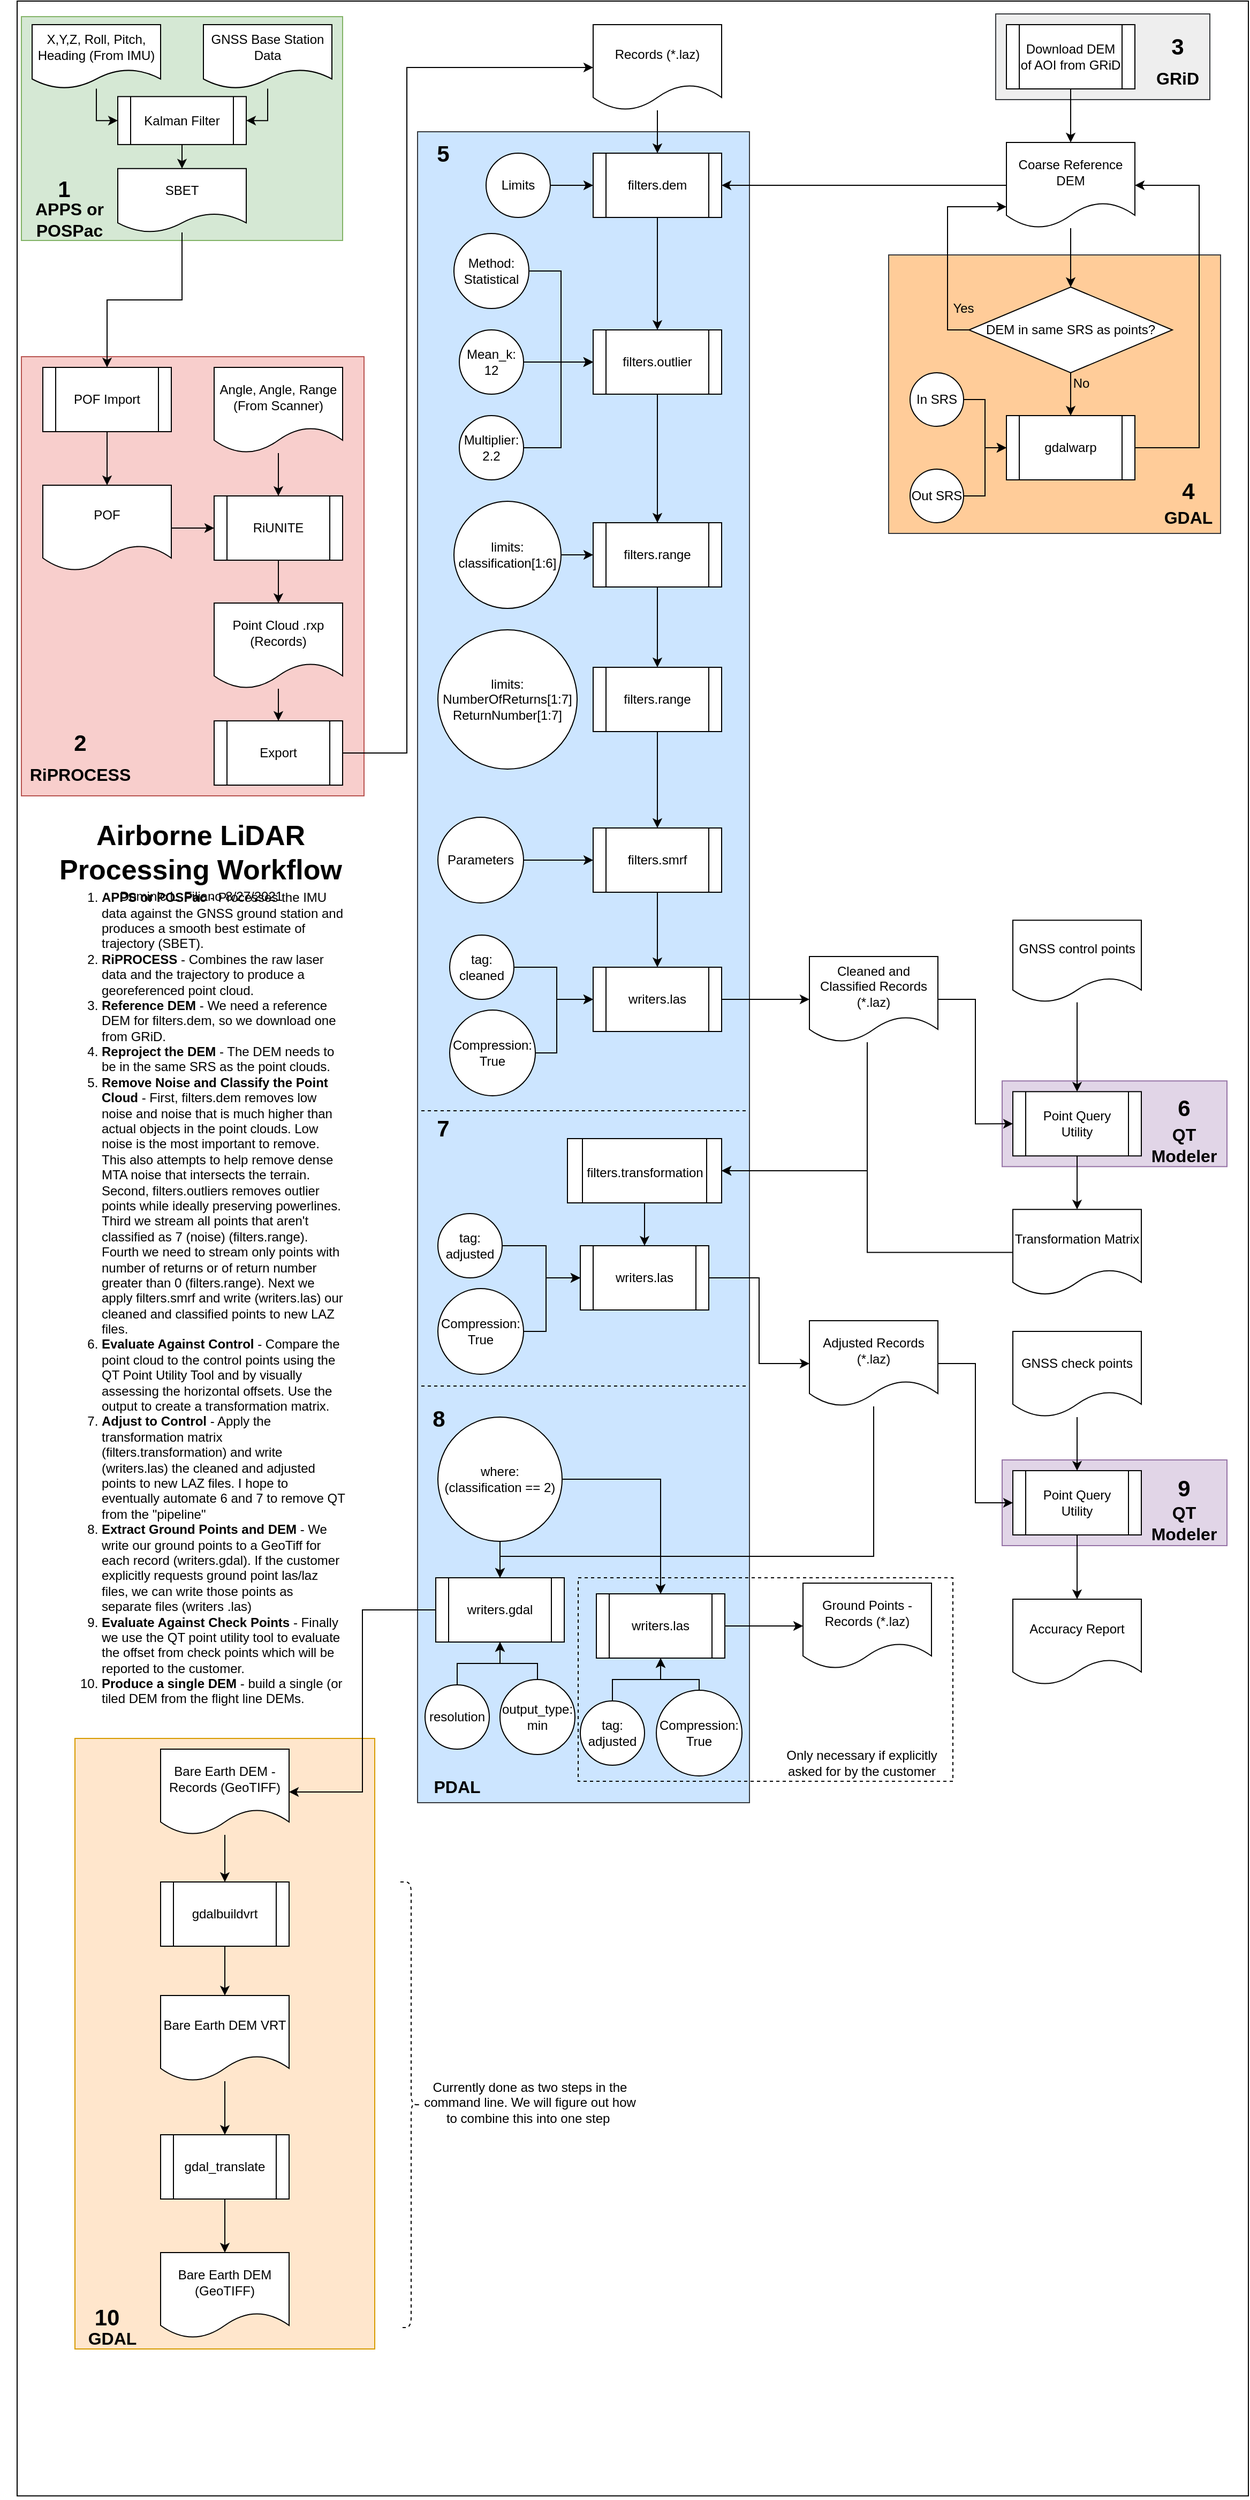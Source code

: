 <mxfile version="15.0.2" type="device"><diagram id="C5RBs43oDa-KdzZeNtuy" name="Page-1"><mxGraphModel dx="3197" dy="2492" grid="1" gridSize="10" guides="1" tooltips="1" connect="1" arrows="1" fold="1" page="1" pageScale="1" pageWidth="827" pageHeight="1169" math="0" shadow="0"><root><mxCell id="WIyWlLk6GJQsqaUBKTNV-0"/><mxCell id="WIyWlLk6GJQsqaUBKTNV-1" parent="WIyWlLk6GJQsqaUBKTNV-0"/><mxCell id="2MFTbq4tg8cyrg0qRATZ-8" value="" style="group;fontStyle=1" parent="WIyWlLk6GJQsqaUBKTNV-1" vertex="1" connectable="0"><mxGeometry x="20" y="20" width="1130" height="2310" as="geometry"/></mxCell><mxCell id="2MFTbq4tg8cyrg0qRATZ-103" value="" style="rounded=0;whiteSpace=wrap;html=1;" parent="2MFTbq4tg8cyrg0qRATZ-8" vertex="1"><mxGeometry x="-14" y="-22" width="1150" height="2329.16" as="geometry"/></mxCell><mxCell id="2MFTbq4tg8cyrg0qRATZ-9" value="" style="rounded=0;whiteSpace=wrap;html=1;fillColor=#d5e8d4;strokeColor=#82b366;" parent="2MFTbq4tg8cyrg0qRATZ-8" vertex="1"><mxGeometry x="-10" y="-7.463" width="300" height="208.97" as="geometry"/></mxCell><mxCell id="2MFTbq4tg8cyrg0qRATZ-1" value="X,Y,Z, Roll, Pitch, Heading (From IMU)" style="shape=document;whiteSpace=wrap;html=1;boundedLbl=1;" parent="2MFTbq4tg8cyrg0qRATZ-8" vertex="1"><mxGeometry width="120" height="59.706" as="geometry"/></mxCell><mxCell id="2MFTbq4tg8cyrg0qRATZ-2" value="GNSS Base Station Data" style="shape=document;whiteSpace=wrap;html=1;boundedLbl=1;" parent="2MFTbq4tg8cyrg0qRATZ-8" vertex="1"><mxGeometry x="160" width="120" height="59.706" as="geometry"/></mxCell><mxCell id="2MFTbq4tg8cyrg0qRATZ-3" value="Kalman Filter" style="shape=process;whiteSpace=wrap;html=1;backgroundOutline=1;" parent="2MFTbq4tg8cyrg0qRATZ-8" vertex="1"><mxGeometry x="80" y="67.169" width="120" height="44.779" as="geometry"/></mxCell><mxCell id="2MFTbq4tg8cyrg0qRATZ-4" style="edgeStyle=orthogonalEdgeStyle;rounded=0;orthogonalLoop=1;jettySize=auto;html=1;entryX=0;entryY=0.5;entryDx=0;entryDy=0;" parent="2MFTbq4tg8cyrg0qRATZ-8" source="2MFTbq4tg8cyrg0qRATZ-1" target="2MFTbq4tg8cyrg0qRATZ-3" edge="1"><mxGeometry relative="1" as="geometry"/></mxCell><mxCell id="2MFTbq4tg8cyrg0qRATZ-5" style="edgeStyle=orthogonalEdgeStyle;rounded=0;orthogonalLoop=1;jettySize=auto;html=1;entryX=1;entryY=0.5;entryDx=0;entryDy=0;" parent="2MFTbq4tg8cyrg0qRATZ-8" source="2MFTbq4tg8cyrg0qRATZ-2" target="2MFTbq4tg8cyrg0qRATZ-3" edge="1"><mxGeometry relative="1" as="geometry"/></mxCell><mxCell id="2MFTbq4tg8cyrg0qRATZ-6" value="SBET" style="shape=document;whiteSpace=wrap;html=1;boundedLbl=1;" parent="2MFTbq4tg8cyrg0qRATZ-8" vertex="1"><mxGeometry x="80" y="134.338" width="120" height="59.706" as="geometry"/></mxCell><mxCell id="2MFTbq4tg8cyrg0qRATZ-7" style="edgeStyle=orthogonalEdgeStyle;rounded=0;orthogonalLoop=1;jettySize=auto;html=1;" parent="2MFTbq4tg8cyrg0qRATZ-8" source="2MFTbq4tg8cyrg0qRATZ-3" target="2MFTbq4tg8cyrg0qRATZ-6" edge="1"><mxGeometry relative="1" as="geometry"/></mxCell><mxCell id="2MFTbq4tg8cyrg0qRATZ-115" value="&lt;b&gt;APPS or POSPac&lt;/b&gt;" style="text;html=1;strokeColor=none;fillColor=none;align=center;verticalAlign=middle;whiteSpace=wrap;rounded=0;fontSize=16;" parent="2MFTbq4tg8cyrg0qRATZ-8" vertex="1"><mxGeometry x="-30" y="172.461" width="130" height="19.162" as="geometry"/></mxCell><mxCell id="2MFTbq4tg8cyrg0qRATZ-178" value="&lt;font style=&quot;font-size: 21px&quot;&gt;&lt;b&gt;1&lt;/b&gt;&lt;/font&gt;" style="text;html=1;strokeColor=none;fillColor=none;align=center;verticalAlign=middle;whiteSpace=wrap;rounded=0;fontSize=12;" parent="2MFTbq4tg8cyrg0qRATZ-8" vertex="1"><mxGeometry x="10" y="143.717" width="40" height="19.162" as="geometry"/></mxCell><mxCell id="2MFTbq4tg8cyrg0qRATZ-208" value="&lt;b&gt;&lt;font style=&quot;font-size: 26px&quot;&gt;Airborne LiDAR Processing Workflow&lt;/font&gt;&lt;/b&gt;" style="text;html=1;strokeColor=none;fillColor=none;align=center;verticalAlign=middle;whiteSpace=wrap;rounded=0;fontSize=12;" parent="2MFTbq4tg8cyrg0qRATZ-8" vertex="1"><mxGeometry y="763" width="315" height="20" as="geometry"/></mxCell><mxCell id="2MFTbq4tg8cyrg0qRATZ-209" value="Dominic L. Filiano 8/27/2021" style="text;html=1;strokeColor=none;fillColor=none;align=center;verticalAlign=middle;whiteSpace=wrap;rounded=0;fontSize=12;" parent="2MFTbq4tg8cyrg0qRATZ-8" vertex="1"><mxGeometry x="27.5" y="804" width="260" height="20" as="geometry"/></mxCell><mxCell id="2MFTbq4tg8cyrg0qRATZ-210" value="&lt;ol&gt;&lt;li&gt;&lt;b&gt;APPS or POSPac &lt;/b&gt;- Processes the IMU data against the GNSS ground station and produces a smooth best estimate of trajectory (SBET).&lt;/li&gt;&lt;li&gt;&lt;b&gt;RiPROCESS&lt;/b&gt;&amp;nbsp;- Combines the raw laser data and the trajectory to produce a georeferenced point cloud.&lt;/li&gt;&lt;li&gt;&lt;b&gt;Reference DEM&lt;/b&gt; - We need a reference DEM for filters.dem, so we download one from GRiD.&lt;/li&gt;&lt;li&gt;&lt;b&gt;Reproject the DEM&lt;/b&gt; - The DEM needs to be in the same SRS as the point clouds.&lt;/li&gt;&lt;li&gt;&lt;b&gt;Remove Noise and Classify the Point Cloud&lt;/b&gt;&amp;nbsp;- First, filters.dem removes low noise and noise that is much higher than actual objects in the point clouds. Low noise is the most important to remove. This also attempts to help remove dense MTA noise that intersects the terrain. Second, filters.outliers removes outlier points while ideally preserving powerlines. Third we stream all points that aren't classified as 7 (noise) (filters.range). Fourth we need to stream only points with number of returns or of return number greater than 0 (filters.range).&amp;nbsp;Next we apply filters.smrf&amp;nbsp;and write (writers.las) our cleaned and classified points to new LAZ files.&lt;/li&gt;&lt;li&gt;&lt;b&gt;Evaluate Against Control&lt;/b&gt; - Compare the point cloud to the control points using the QT Point Utility Tool and by visually assessing the horizontal offsets. Use the output to create a transformation matrix.&lt;/li&gt;&lt;li&gt;&lt;b&gt;Adjust to Control&lt;/b&gt; - Apply the transformation matrix (filters.transformation) and write (writers.las) the cleaned and adjusted points to new LAZ files. I hope to eventually automate 6 and 7 to remove QT from the &quot;pipeline&quot;&lt;/li&gt;&lt;li&gt;&lt;b&gt;Extract Ground Points and DEM&lt;/b&gt; - We write our ground points to a GeoTiff for each record (writers.gdal). If the customer explicitly requests ground point las/laz files, we can write those points as separate files (writers .las)&amp;nbsp;&lt;/li&gt;&lt;li&gt;&lt;b&gt;Evaluate Against Check Points&lt;/b&gt; - Finally we use the QT point utility tool to evaluate the offset from check points which will be reported to the customer.&amp;nbsp;&lt;/li&gt;&lt;li&gt;&lt;b&gt;Produce a single DEM&lt;/b&gt;&amp;nbsp;- build a single (or tiled DEM from the flight line DEMs.&lt;/li&gt;&lt;/ol&gt;" style="text;html=1;strokeColor=none;fillColor=none;align=left;verticalAlign=middle;whiteSpace=wrap;rounded=0;fontSize=12;" parent="2MFTbq4tg8cyrg0qRATZ-8" vertex="1"><mxGeometry x="22.5" y="839" width="270" height="700" as="geometry"/></mxCell><mxCell id="Aq5PAhdil5810t3cLHgO-0" value="" style="rounded=0;whiteSpace=wrap;html=1;fillColor=#ffe6cc;strokeColor=#d79b00;" vertex="1" parent="2MFTbq4tg8cyrg0qRATZ-8"><mxGeometry x="40" y="1600" width="280" height="570" as="geometry"/></mxCell><mxCell id="Aq5PAhdil5810t3cLHgO-2" style="edgeStyle=orthogonalEdgeStyle;rounded=0;orthogonalLoop=1;jettySize=auto;html=1;" edge="1" parent="2MFTbq4tg8cyrg0qRATZ-8" source="2MFTbq4tg8cyrg0qRATZ-176" target="Aq5PAhdil5810t3cLHgO-1"><mxGeometry relative="1" as="geometry"/></mxCell><mxCell id="2MFTbq4tg8cyrg0qRATZ-176" value="Bare Earth DEM - Records (GeoTIFF)" style="shape=document;whiteSpace=wrap;html=1;boundedLbl=1;fontSize=12;" parent="2MFTbq4tg8cyrg0qRATZ-8" vertex="1"><mxGeometry x="120" y="1610" width="120" height="80" as="geometry"/></mxCell><mxCell id="Aq5PAhdil5810t3cLHgO-4" style="edgeStyle=orthogonalEdgeStyle;rounded=0;orthogonalLoop=1;jettySize=auto;html=1;" edge="1" parent="2MFTbq4tg8cyrg0qRATZ-8" source="Aq5PAhdil5810t3cLHgO-1" target="Aq5PAhdil5810t3cLHgO-3"><mxGeometry relative="1" as="geometry"/></mxCell><mxCell id="Aq5PAhdil5810t3cLHgO-1" value="gdalbuildvrt" style="shape=process;whiteSpace=wrap;html=1;backgroundOutline=1;" vertex="1" parent="2MFTbq4tg8cyrg0qRATZ-8"><mxGeometry x="120" y="1734" width="120" height="60" as="geometry"/></mxCell><mxCell id="Aq5PAhdil5810t3cLHgO-6" style="edgeStyle=orthogonalEdgeStyle;rounded=0;orthogonalLoop=1;jettySize=auto;html=1;entryX=0.5;entryY=0;entryDx=0;entryDy=0;" edge="1" parent="2MFTbq4tg8cyrg0qRATZ-8" source="Aq5PAhdil5810t3cLHgO-3" target="Aq5PAhdil5810t3cLHgO-5"><mxGeometry relative="1" as="geometry"/></mxCell><mxCell id="Aq5PAhdil5810t3cLHgO-3" value="Bare Earth DEM VRT" style="shape=document;whiteSpace=wrap;html=1;boundedLbl=1;" vertex="1" parent="2MFTbq4tg8cyrg0qRATZ-8"><mxGeometry x="120" y="1840" width="120" height="80" as="geometry"/></mxCell><mxCell id="Aq5PAhdil5810t3cLHgO-8" style="edgeStyle=orthogonalEdgeStyle;rounded=0;orthogonalLoop=1;jettySize=auto;html=1;" edge="1" parent="2MFTbq4tg8cyrg0qRATZ-8" source="Aq5PAhdil5810t3cLHgO-5" target="Aq5PAhdil5810t3cLHgO-7"><mxGeometry relative="1" as="geometry"/></mxCell><mxCell id="Aq5PAhdil5810t3cLHgO-5" value="gdal_translate" style="shape=process;whiteSpace=wrap;html=1;backgroundOutline=1;" vertex="1" parent="2MFTbq4tg8cyrg0qRATZ-8"><mxGeometry x="120" y="1970" width="120" height="60" as="geometry"/></mxCell><mxCell id="Aq5PAhdil5810t3cLHgO-7" value="Bare Earth DEM (GeoTIFF)" style="shape=document;whiteSpace=wrap;html=1;boundedLbl=1;" vertex="1" parent="2MFTbq4tg8cyrg0qRATZ-8"><mxGeometry x="120" y="2080" width="120" height="80" as="geometry"/></mxCell><mxCell id="Aq5PAhdil5810t3cLHgO-9" value="GDAL" style="text;html=1;strokeColor=none;fillColor=none;align=center;verticalAlign=middle;whiteSpace=wrap;rounded=0;fontStyle=1;fontSize=16;" vertex="1" parent="2MFTbq4tg8cyrg0qRATZ-8"><mxGeometry x="30" y="2150" width="90" height="20" as="geometry"/></mxCell><mxCell id="Aq5PAhdil5810t3cLHgO-10" value="&lt;font style=&quot;font-size: 21px&quot;&gt;&lt;b&gt;10&lt;/b&gt;&lt;/font&gt;" style="text;html=1;strokeColor=none;fillColor=none;align=center;verticalAlign=middle;whiteSpace=wrap;rounded=0;fontSize=12;" vertex="1" parent="2MFTbq4tg8cyrg0qRATZ-8"><mxGeometry x="50" y="2130" width="40" height="20" as="geometry"/></mxCell><mxCell id="2MFTbq4tg8cyrg0qRATZ-102" value="GNSS control points" style="shape=document;whiteSpace=wrap;html=1;boundedLbl=1;" parent="2MFTbq4tg8cyrg0qRATZ-8" vertex="1"><mxGeometry x="916" y="836.157" width="120" height="76.649" as="geometry"/></mxCell><mxCell id="2MFTbq4tg8cyrg0qRATZ-112" value="" style="rounded=0;whiteSpace=wrap;html=1;fillColor=#e1d5e7;strokeColor=#9673a6;" parent="2MFTbq4tg8cyrg0qRATZ-8" vertex="1"><mxGeometry x="906" y="986.16" width="210" height="80" as="geometry"/></mxCell><mxCell id="2MFTbq4tg8cyrg0qRATZ-100" value="Cleaned and Classified Records (*.laz)" style="shape=document;whiteSpace=wrap;html=1;boundedLbl=1;" parent="2MFTbq4tg8cyrg0qRATZ-8" vertex="1"><mxGeometry x="726" y="870" width="120" height="80" as="geometry"/></mxCell><mxCell id="2MFTbq4tg8cyrg0qRATZ-106" value="Point Query Utility" style="shape=process;whiteSpace=wrap;html=1;backgroundOutline=1;" parent="2MFTbq4tg8cyrg0qRATZ-8" vertex="1"><mxGeometry x="916" y="996.16" width="120" height="60" as="geometry"/></mxCell><mxCell id="2MFTbq4tg8cyrg0qRATZ-120" style="edgeStyle=orthogonalEdgeStyle;rounded=0;orthogonalLoop=1;jettySize=auto;html=1;entryX=0;entryY=0.5;entryDx=0;entryDy=0;fontSize=16;" parent="2MFTbq4tg8cyrg0qRATZ-8" source="2MFTbq4tg8cyrg0qRATZ-100" target="2MFTbq4tg8cyrg0qRATZ-106" edge="1"><mxGeometry relative="1" as="geometry"/></mxCell><mxCell id="2MFTbq4tg8cyrg0qRATZ-108" style="edgeStyle=orthogonalEdgeStyle;rounded=0;orthogonalLoop=1;jettySize=auto;html=1;entryX=0.5;entryY=0;entryDx=0;entryDy=0;" parent="2MFTbq4tg8cyrg0qRATZ-8" source="2MFTbq4tg8cyrg0qRATZ-102" target="2MFTbq4tg8cyrg0qRATZ-106" edge="1"><mxGeometry relative="1" as="geometry"/></mxCell><mxCell id="2MFTbq4tg8cyrg0qRATZ-110" value="Transformation Matrix" style="shape=document;whiteSpace=wrap;html=1;boundedLbl=1;" parent="2MFTbq4tg8cyrg0qRATZ-8" vertex="1"><mxGeometry x="916" y="1106.16" width="120" height="80" as="geometry"/></mxCell><mxCell id="2MFTbq4tg8cyrg0qRATZ-111" style="edgeStyle=orthogonalEdgeStyle;rounded=0;orthogonalLoop=1;jettySize=auto;html=1;" parent="2MFTbq4tg8cyrg0qRATZ-8" source="2MFTbq4tg8cyrg0qRATZ-106" target="2MFTbq4tg8cyrg0qRATZ-110" edge="1"><mxGeometry relative="1" as="geometry"/></mxCell><mxCell id="2MFTbq4tg8cyrg0qRATZ-117" value="&lt;b&gt;QT Modeler&lt;/b&gt;" style="text;html=1;strokeColor=none;fillColor=none;align=center;verticalAlign=middle;whiteSpace=wrap;rounded=0;fontSize=16;" parent="2MFTbq4tg8cyrg0qRATZ-8" vertex="1"><mxGeometry x="1056" y="1036.16" width="40" height="20" as="geometry"/></mxCell><mxCell id="2MFTbq4tg8cyrg0qRATZ-196" value="&lt;font style=&quot;font-size: 21px&quot;&gt;&lt;b&gt;6&lt;/b&gt;&lt;/font&gt;" style="text;html=1;strokeColor=none;fillColor=none;align=center;verticalAlign=middle;whiteSpace=wrap;rounded=0;fontSize=12;" parent="2MFTbq4tg8cyrg0qRATZ-8" vertex="1"><mxGeometry x="1056" y="1001.16" width="40" height="20" as="geometry"/></mxCell><mxCell id="2MFTbq4tg8cyrg0qRATZ-132" value="Adjusted Records (*.laz)" style="shape=document;whiteSpace=wrap;html=1;boundedLbl=1;" parent="2MFTbq4tg8cyrg0qRATZ-8" vertex="1"><mxGeometry x="726" y="1210" width="120" height="80" as="geometry"/></mxCell><mxCell id="2MFTbq4tg8cyrg0qRATZ-135" value="" style="rounded=0;whiteSpace=wrap;html=1;fillColor=#e1d5e7;strokeColor=#9673a6;" parent="2MFTbq4tg8cyrg0qRATZ-8" vertex="1"><mxGeometry x="906" y="1340" width="210" height="80" as="geometry"/></mxCell><mxCell id="2MFTbq4tg8cyrg0qRATZ-134" value="&lt;font style=&quot;font-size: 12px&quot;&gt;GNSS check points&lt;/font&gt;" style="shape=document;whiteSpace=wrap;html=1;boundedLbl=1;fontSize=16;" parent="2MFTbq4tg8cyrg0qRATZ-8" vertex="1"><mxGeometry x="916" y="1220" width="120" height="80" as="geometry"/></mxCell><mxCell id="2MFTbq4tg8cyrg0qRATZ-136" value="Point Query Utility" style="shape=process;whiteSpace=wrap;html=1;backgroundOutline=1;" parent="2MFTbq4tg8cyrg0qRATZ-8" vertex="1"><mxGeometry x="916" y="1350" width="120" height="60" as="geometry"/></mxCell><mxCell id="2MFTbq4tg8cyrg0qRATZ-169" style="edgeStyle=orthogonalEdgeStyle;rounded=0;orthogonalLoop=1;jettySize=auto;html=1;entryX=0.5;entryY=0;entryDx=0;entryDy=0;fontSize=12;" parent="2MFTbq4tg8cyrg0qRATZ-8" source="2MFTbq4tg8cyrg0qRATZ-134" target="2MFTbq4tg8cyrg0qRATZ-136" edge="1"><mxGeometry relative="1" as="geometry"/></mxCell><mxCell id="2MFTbq4tg8cyrg0qRATZ-139" style="edgeStyle=orthogonalEdgeStyle;rounded=0;orthogonalLoop=1;jettySize=auto;html=1;entryX=0;entryY=0.5;entryDx=0;entryDy=0;fontSize=16;" parent="2MFTbq4tg8cyrg0qRATZ-8" source="2MFTbq4tg8cyrg0qRATZ-132" target="2MFTbq4tg8cyrg0qRATZ-136" edge="1"><mxGeometry relative="1" as="geometry"/></mxCell><mxCell id="2MFTbq4tg8cyrg0qRATZ-137" value="&lt;b&gt;QT Modeler&lt;/b&gt;" style="text;html=1;strokeColor=none;fillColor=none;align=center;verticalAlign=middle;whiteSpace=wrap;rounded=0;fontSize=16;" parent="2MFTbq4tg8cyrg0qRATZ-8" vertex="1"><mxGeometry x="1056" y="1389" width="40" height="20" as="geometry"/></mxCell><mxCell id="2MFTbq4tg8cyrg0qRATZ-140" value="Accuracy Report" style="shape=document;whiteSpace=wrap;html=1;boundedLbl=1;fontSize=12;" parent="2MFTbq4tg8cyrg0qRATZ-8" vertex="1"><mxGeometry x="916" y="1470" width="120" height="80" as="geometry"/></mxCell><mxCell id="2MFTbq4tg8cyrg0qRATZ-142" style="edgeStyle=orthogonalEdgeStyle;rounded=0;orthogonalLoop=1;jettySize=auto;html=1;fontSize=12;" parent="2MFTbq4tg8cyrg0qRATZ-8" source="2MFTbq4tg8cyrg0qRATZ-136" target="2MFTbq4tg8cyrg0qRATZ-140" edge="1"><mxGeometry relative="1" as="geometry"/></mxCell><mxCell id="2MFTbq4tg8cyrg0qRATZ-200" value="&lt;font style=&quot;font-size: 21px&quot;&gt;&lt;b&gt;9&lt;/b&gt;&lt;/font&gt;" style="text;html=1;strokeColor=none;fillColor=none;align=center;verticalAlign=middle;whiteSpace=wrap;rounded=0;fontSize=12;" parent="2MFTbq4tg8cyrg0qRATZ-8" vertex="1"><mxGeometry x="1056" y="1356" width="40" height="20" as="geometry"/></mxCell><mxCell id="Aq5PAhdil5810t3cLHgO-36" value="Currently done as two steps in the command line. We will figure out how to combine this into one step&amp;nbsp;" style="text;html=1;strokeColor=none;fillColor=none;align=center;verticalAlign=middle;whiteSpace=wrap;rounded=0;dashed=1;" vertex="1" parent="2MFTbq4tg8cyrg0qRATZ-8"><mxGeometry x="360" y="1930" width="210" height="20" as="geometry"/></mxCell><mxCell id="2MFTbq4tg8cyrg0qRATZ-25" value="Records (*.laz)" style="shape=document;whiteSpace=wrap;html=1;boundedLbl=1;" parent="WIyWlLk6GJQsqaUBKTNV-1" vertex="1"><mxGeometry x="544" y="20" width="120" height="80" as="geometry"/></mxCell><mxCell id="2MFTbq4tg8cyrg0qRATZ-99" value="" style="rounded=0;whiteSpace=wrap;html=1;fillColor=#cce5ff;strokeColor=#36393d;" parent="WIyWlLk6GJQsqaUBKTNV-1" vertex="1"><mxGeometry x="380" y="120" width="310" height="1560" as="geometry"/></mxCell><mxCell id="2MFTbq4tg8cyrg0qRATZ-44" value="" style="group" parent="WIyWlLk6GJQsqaUBKTNV-1" vertex="1" connectable="0"><mxGeometry x="10" y="330" width="320" height="410" as="geometry"/></mxCell><mxCell id="2MFTbq4tg8cyrg0qRATZ-27" value="" style="rounded=0;whiteSpace=wrap;html=1;fillColor=#f8cecc;strokeColor=#b85450;" parent="2MFTbq4tg8cyrg0qRATZ-44" vertex="1"><mxGeometry width="320" height="410" as="geometry"/></mxCell><mxCell id="2MFTbq4tg8cyrg0qRATZ-0" value="Angle, Angle, Range (From Scanner)" style="shape=document;whiteSpace=wrap;html=1;boundedLbl=1;" parent="2MFTbq4tg8cyrg0qRATZ-44" vertex="1"><mxGeometry x="180" y="10" width="120" height="80" as="geometry"/></mxCell><mxCell id="2MFTbq4tg8cyrg0qRATZ-10" value="POF Import" style="shape=process;whiteSpace=wrap;html=1;backgroundOutline=1;" parent="2MFTbq4tg8cyrg0qRATZ-44" vertex="1"><mxGeometry x="20" y="10" width="120" height="60" as="geometry"/></mxCell><mxCell id="2MFTbq4tg8cyrg0qRATZ-12" value="POF" style="shape=document;whiteSpace=wrap;html=1;boundedLbl=1;" parent="2MFTbq4tg8cyrg0qRATZ-44" vertex="1"><mxGeometry x="20" y="120" width="120" height="80" as="geometry"/></mxCell><mxCell id="2MFTbq4tg8cyrg0qRATZ-13" style="edgeStyle=orthogonalEdgeStyle;rounded=0;orthogonalLoop=1;jettySize=auto;html=1;entryX=0.5;entryY=0;entryDx=0;entryDy=0;" parent="2MFTbq4tg8cyrg0qRATZ-44" source="2MFTbq4tg8cyrg0qRATZ-10" target="2MFTbq4tg8cyrg0qRATZ-12" edge="1"><mxGeometry as="geometry"/></mxCell><mxCell id="2MFTbq4tg8cyrg0qRATZ-14" value="RiUNITE" style="shape=process;whiteSpace=wrap;html=1;backgroundOutline=1;" parent="2MFTbq4tg8cyrg0qRATZ-44" vertex="1"><mxGeometry x="180" y="130" width="120" height="60" as="geometry"/></mxCell><mxCell id="2MFTbq4tg8cyrg0qRATZ-21" style="edgeStyle=orthogonalEdgeStyle;rounded=0;orthogonalLoop=1;jettySize=auto;html=1;entryX=0.5;entryY=0;entryDx=0;entryDy=0;" parent="2MFTbq4tg8cyrg0qRATZ-44" source="2MFTbq4tg8cyrg0qRATZ-0" target="2MFTbq4tg8cyrg0qRATZ-14" edge="1"><mxGeometry as="geometry"/></mxCell><mxCell id="2MFTbq4tg8cyrg0qRATZ-20" style="edgeStyle=orthogonalEdgeStyle;rounded=0;orthogonalLoop=1;jettySize=auto;html=1;entryX=0;entryY=0.5;entryDx=0;entryDy=0;" parent="2MFTbq4tg8cyrg0qRATZ-44" source="2MFTbq4tg8cyrg0qRATZ-12" target="2MFTbq4tg8cyrg0qRATZ-14" edge="1"><mxGeometry as="geometry"/></mxCell><mxCell id="2MFTbq4tg8cyrg0qRATZ-17" value="Point Cloud .rxp (Records)" style="shape=document;whiteSpace=wrap;html=1;boundedLbl=1;" parent="2MFTbq4tg8cyrg0qRATZ-44" vertex="1"><mxGeometry x="180" y="230" width="120" height="80" as="geometry"/></mxCell><mxCell id="2MFTbq4tg8cyrg0qRATZ-22" style="edgeStyle=orthogonalEdgeStyle;rounded=0;orthogonalLoop=1;jettySize=auto;html=1;entryX=0.5;entryY=0;entryDx=0;entryDy=0;" parent="2MFTbq4tg8cyrg0qRATZ-44" source="2MFTbq4tg8cyrg0qRATZ-14" target="2MFTbq4tg8cyrg0qRATZ-17" edge="1"><mxGeometry as="geometry"/></mxCell><mxCell id="2MFTbq4tg8cyrg0qRATZ-23" value="Export" style="shape=process;whiteSpace=wrap;html=1;backgroundOutline=1;" parent="2MFTbq4tg8cyrg0qRATZ-44" vertex="1"><mxGeometry x="180" y="340" width="120" height="60" as="geometry"/></mxCell><mxCell id="2MFTbq4tg8cyrg0qRATZ-24" style="edgeStyle=orthogonalEdgeStyle;rounded=0;orthogonalLoop=1;jettySize=auto;html=1;" parent="2MFTbq4tg8cyrg0qRATZ-44" source="2MFTbq4tg8cyrg0qRATZ-17" target="2MFTbq4tg8cyrg0qRATZ-23" edge="1"><mxGeometry as="geometry"/></mxCell><mxCell id="2MFTbq4tg8cyrg0qRATZ-113" value="RiPROCESS" style="text;html=1;strokeColor=none;fillColor=none;align=center;verticalAlign=middle;whiteSpace=wrap;rounded=0;fontStyle=1;fontSize=16;" parent="2MFTbq4tg8cyrg0qRATZ-44" vertex="1"><mxGeometry x="10" y="380" width="90" height="20" as="geometry"/></mxCell><mxCell id="2MFTbq4tg8cyrg0qRATZ-192" value="&lt;font style=&quot;font-size: 21px&quot;&gt;&lt;b&gt;2&lt;/b&gt;&lt;/font&gt;" style="text;html=1;strokeColor=none;fillColor=none;align=center;verticalAlign=middle;whiteSpace=wrap;rounded=0;fontSize=12;" parent="2MFTbq4tg8cyrg0qRATZ-44" vertex="1"><mxGeometry x="35" y="350" width="40" height="20" as="geometry"/></mxCell><mxCell id="2MFTbq4tg8cyrg0qRATZ-45" style="edgeStyle=orthogonalEdgeStyle;rounded=0;orthogonalLoop=1;jettySize=auto;html=1;" parent="WIyWlLk6GJQsqaUBKTNV-1" source="2MFTbq4tg8cyrg0qRATZ-6" target="2MFTbq4tg8cyrg0qRATZ-10" edge="1"><mxGeometry relative="1" as="geometry"/></mxCell><mxCell id="2MFTbq4tg8cyrg0qRATZ-47" style="edgeStyle=orthogonalEdgeStyle;rounded=0;orthogonalLoop=1;jettySize=auto;html=1;exitX=1;exitY=0.5;exitDx=0;exitDy=0;entryX=0;entryY=0.5;entryDx=0;entryDy=0;" parent="WIyWlLk6GJQsqaUBKTNV-1" source="2MFTbq4tg8cyrg0qRATZ-23" target="2MFTbq4tg8cyrg0qRATZ-25" edge="1"><mxGeometry relative="1" as="geometry"><Array as="points"><mxPoint x="370" y="700"/><mxPoint x="370" y="60"/></Array></mxGeometry></mxCell><mxCell id="2MFTbq4tg8cyrg0qRATZ-51" value="" style="group" parent="WIyWlLk6GJQsqaUBKTNV-1" vertex="1" connectable="0"><mxGeometry x="920" y="10" width="210" height="80" as="geometry"/></mxCell><mxCell id="2MFTbq4tg8cyrg0qRATZ-50" value="" style="rounded=0;whiteSpace=wrap;html=1;fillColor=#eeeeee;strokeColor=#36393d;" parent="2MFTbq4tg8cyrg0qRATZ-51" vertex="1"><mxGeometry width="200" height="80" as="geometry"/></mxCell><mxCell id="2MFTbq4tg8cyrg0qRATZ-48" value="Download DEM of AOI from GRiD" style="shape=process;whiteSpace=wrap;html=1;backgroundOutline=1;" parent="2MFTbq4tg8cyrg0qRATZ-51" vertex="1"><mxGeometry x="10" y="10" width="120" height="60" as="geometry"/></mxCell><mxCell id="2MFTbq4tg8cyrg0qRATZ-118" value="GRiD" style="text;html=1;strokeColor=none;fillColor=none;align=center;verticalAlign=middle;whiteSpace=wrap;rounded=0;fontSize=16;fontStyle=1" parent="2MFTbq4tg8cyrg0qRATZ-51" vertex="1"><mxGeometry x="150" y="50" width="40" height="20" as="geometry"/></mxCell><mxCell id="2MFTbq4tg8cyrg0qRATZ-193" value="&lt;font style=&quot;font-size: 21px&quot;&gt;&lt;b&gt;3&lt;/b&gt;&lt;/font&gt;" style="text;html=1;strokeColor=none;fillColor=none;align=center;verticalAlign=middle;whiteSpace=wrap;rounded=0;fontSize=12;" parent="2MFTbq4tg8cyrg0qRATZ-51" vertex="1"><mxGeometry x="150" y="20" width="40" height="20" as="geometry"/></mxCell><mxCell id="2MFTbq4tg8cyrg0qRATZ-52" style="edgeStyle=orthogonalEdgeStyle;rounded=0;orthogonalLoop=1;jettySize=auto;html=1;exitX=0.5;exitY=1;exitDx=0;exitDy=0;" parent="WIyWlLk6GJQsqaUBKTNV-1" source="2MFTbq4tg8cyrg0qRATZ-48" target="2MFTbq4tg8cyrg0qRATZ-49" edge="1"><mxGeometry relative="1" as="geometry"/></mxCell><mxCell id="2MFTbq4tg8cyrg0qRATZ-67" value="" style="group" parent="WIyWlLk6GJQsqaUBKTNV-1" vertex="1" connectable="0"><mxGeometry x="820" y="170" width="310" height="325" as="geometry"/></mxCell><mxCell id="2MFTbq4tg8cyrg0qRATZ-66" value="" style="rounded=0;whiteSpace=wrap;html=1;fillColor=#ffcc99;strokeColor=#36393d;" parent="2MFTbq4tg8cyrg0qRATZ-67" vertex="1"><mxGeometry y="65" width="310" height="260" as="geometry"/></mxCell><mxCell id="2MFTbq4tg8cyrg0qRATZ-53" value="DEM in same SRS as points?" style="rhombus;whiteSpace=wrap;html=1;" parent="2MFTbq4tg8cyrg0qRATZ-67" vertex="1"><mxGeometry x="75" y="95" width="190" height="80" as="geometry"/></mxCell><mxCell id="2MFTbq4tg8cyrg0qRATZ-56" value="Yes" style="text;html=1;strokeColor=none;fillColor=none;align=center;verticalAlign=middle;whiteSpace=wrap;rounded=0;" parent="2MFTbq4tg8cyrg0qRATZ-67" vertex="1"><mxGeometry x="50" y="105" width="40" height="20" as="geometry"/></mxCell><mxCell id="2MFTbq4tg8cyrg0qRATZ-57" value="gdalwarp" style="shape=process;whiteSpace=wrap;html=1;backgroundOutline=1;" parent="2MFTbq4tg8cyrg0qRATZ-67" vertex="1"><mxGeometry x="110" y="215" width="120" height="60" as="geometry"/></mxCell><mxCell id="2MFTbq4tg8cyrg0qRATZ-58" style="edgeStyle=orthogonalEdgeStyle;rounded=0;orthogonalLoop=1;jettySize=auto;html=1;exitX=0.5;exitY=1;exitDx=0;exitDy=0;entryX=0.5;entryY=0;entryDx=0;entryDy=0;" parent="2MFTbq4tg8cyrg0qRATZ-67" source="2MFTbq4tg8cyrg0qRATZ-53" target="2MFTbq4tg8cyrg0qRATZ-57" edge="1"><mxGeometry relative="1" as="geometry"/></mxCell><mxCell id="2MFTbq4tg8cyrg0qRATZ-59" value="No" style="text;html=1;strokeColor=none;fillColor=none;align=center;verticalAlign=middle;whiteSpace=wrap;rounded=0;" parent="2MFTbq4tg8cyrg0qRATZ-67" vertex="1"><mxGeometry x="160" y="175" width="40" height="20" as="geometry"/></mxCell><mxCell id="2MFTbq4tg8cyrg0qRATZ-62" style="edgeStyle=orthogonalEdgeStyle;rounded=0;orthogonalLoop=1;jettySize=auto;html=1;exitX=1;exitY=0.5;exitDx=0;exitDy=0;" parent="2MFTbq4tg8cyrg0qRATZ-67" source="2MFTbq4tg8cyrg0qRATZ-60" target="2MFTbq4tg8cyrg0qRATZ-57" edge="1"><mxGeometry relative="1" as="geometry"/></mxCell><mxCell id="2MFTbq4tg8cyrg0qRATZ-60" value="In SRS" style="ellipse;whiteSpace=wrap;html=1;aspect=fixed;" parent="2MFTbq4tg8cyrg0qRATZ-67" vertex="1"><mxGeometry x="20" y="175" width="50" height="50" as="geometry"/></mxCell><mxCell id="2MFTbq4tg8cyrg0qRATZ-64" style="edgeStyle=orthogonalEdgeStyle;rounded=0;orthogonalLoop=1;jettySize=auto;html=1;entryX=0;entryY=0.5;entryDx=0;entryDy=0;" parent="2MFTbq4tg8cyrg0qRATZ-67" source="2MFTbq4tg8cyrg0qRATZ-61" target="2MFTbq4tg8cyrg0qRATZ-57" edge="1"><mxGeometry relative="1" as="geometry"/></mxCell><mxCell id="2MFTbq4tg8cyrg0qRATZ-61" value="Out SRS" style="ellipse;whiteSpace=wrap;html=1;aspect=fixed;" parent="2MFTbq4tg8cyrg0qRATZ-67" vertex="1"><mxGeometry x="20" y="265" width="50" height="50" as="geometry"/></mxCell><mxCell id="2MFTbq4tg8cyrg0qRATZ-49" value="Coarse Reference DEM" style="shape=document;whiteSpace=wrap;html=1;boundedLbl=1;" parent="2MFTbq4tg8cyrg0qRATZ-67" vertex="1"><mxGeometry x="110" y="-40" width="120" height="80" as="geometry"/></mxCell><mxCell id="2MFTbq4tg8cyrg0qRATZ-54" style="edgeStyle=orthogonalEdgeStyle;rounded=0;orthogonalLoop=1;jettySize=auto;html=1;entryX=0.5;entryY=0;entryDx=0;entryDy=0;" parent="2MFTbq4tg8cyrg0qRATZ-67" source="2MFTbq4tg8cyrg0qRATZ-49" target="2MFTbq4tg8cyrg0qRATZ-53" edge="1"><mxGeometry relative="1" as="geometry"/></mxCell><mxCell id="2MFTbq4tg8cyrg0qRATZ-65" style="edgeStyle=orthogonalEdgeStyle;rounded=0;orthogonalLoop=1;jettySize=auto;html=1;exitX=1;exitY=0.5;exitDx=0;exitDy=0;entryX=1;entryY=0.5;entryDx=0;entryDy=0;" parent="2MFTbq4tg8cyrg0qRATZ-67" source="2MFTbq4tg8cyrg0qRATZ-57" target="2MFTbq4tg8cyrg0qRATZ-49" edge="1"><mxGeometry relative="1" as="geometry"><Array as="points"><mxPoint x="290" y="245"/><mxPoint x="290"/></Array></mxGeometry></mxCell><mxCell id="2MFTbq4tg8cyrg0qRATZ-68" style="edgeStyle=orthogonalEdgeStyle;rounded=0;orthogonalLoop=1;jettySize=auto;html=1;exitX=0;exitY=0.5;exitDx=0;exitDy=0;entryX=0;entryY=0.75;entryDx=0;entryDy=0;" parent="2MFTbq4tg8cyrg0qRATZ-67" source="2MFTbq4tg8cyrg0qRATZ-53" target="2MFTbq4tg8cyrg0qRATZ-49" edge="1"><mxGeometry relative="1" as="geometry"/></mxCell><mxCell id="2MFTbq4tg8cyrg0qRATZ-116" value="GDAL" style="text;html=1;strokeColor=none;fillColor=none;align=center;verticalAlign=middle;whiteSpace=wrap;rounded=0;fontSize=16;fontStyle=1" parent="2MFTbq4tg8cyrg0qRATZ-67" vertex="1"><mxGeometry x="260" y="300" width="40" height="20" as="geometry"/></mxCell><mxCell id="2MFTbq4tg8cyrg0qRATZ-194" value="&lt;font style=&quot;font-size: 21px&quot;&gt;&lt;b&gt;4&lt;/b&gt;&lt;/font&gt;" style="text;html=1;strokeColor=none;fillColor=none;align=center;verticalAlign=middle;whiteSpace=wrap;rounded=0;fontSize=12;" parent="2MFTbq4tg8cyrg0qRATZ-67" vertex="1"><mxGeometry x="260" y="275" width="40" height="20" as="geometry"/></mxCell><mxCell id="2MFTbq4tg8cyrg0qRATZ-80" style="edgeStyle=orthogonalEdgeStyle;rounded=0;orthogonalLoop=1;jettySize=auto;html=1;entryX=0.5;entryY=0;entryDx=0;entryDy=0;" parent="WIyWlLk6GJQsqaUBKTNV-1" source="2MFTbq4tg8cyrg0qRATZ-69" target="2MFTbq4tg8cyrg0qRATZ-79" edge="1"><mxGeometry relative="1" as="geometry"/></mxCell><mxCell id="2MFTbq4tg8cyrg0qRATZ-69" value="filters.dem" style="shape=process;whiteSpace=wrap;html=1;backgroundOutline=1;" parent="WIyWlLk6GJQsqaUBKTNV-1" vertex="1"><mxGeometry x="544" y="140" width="120" height="60" as="geometry"/></mxCell><mxCell id="2MFTbq4tg8cyrg0qRATZ-76" style="edgeStyle=orthogonalEdgeStyle;rounded=0;orthogonalLoop=1;jettySize=auto;html=1;entryX=0;entryY=0.5;entryDx=0;entryDy=0;" parent="WIyWlLk6GJQsqaUBKTNV-1" source="2MFTbq4tg8cyrg0qRATZ-70" target="2MFTbq4tg8cyrg0qRATZ-69" edge="1"><mxGeometry relative="1" as="geometry"/></mxCell><mxCell id="2MFTbq4tg8cyrg0qRATZ-70" value="Limits" style="ellipse;whiteSpace=wrap;html=1;aspect=fixed;" parent="WIyWlLk6GJQsqaUBKTNV-1" vertex="1"><mxGeometry x="444" y="140" width="60" height="60" as="geometry"/></mxCell><mxCell id="2MFTbq4tg8cyrg0qRATZ-75" style="edgeStyle=orthogonalEdgeStyle;rounded=0;orthogonalLoop=1;jettySize=auto;html=1;entryX=1;entryY=0.5;entryDx=0;entryDy=0;" parent="WIyWlLk6GJQsqaUBKTNV-1" source="2MFTbq4tg8cyrg0qRATZ-49" target="2MFTbq4tg8cyrg0qRATZ-69" edge="1"><mxGeometry relative="1" as="geometry"/></mxCell><mxCell id="2MFTbq4tg8cyrg0qRATZ-90" style="edgeStyle=orthogonalEdgeStyle;rounded=0;orthogonalLoop=1;jettySize=auto;html=1;entryX=0.5;entryY=0;entryDx=0;entryDy=0;" parent="WIyWlLk6GJQsqaUBKTNV-1" source="2MFTbq4tg8cyrg0qRATZ-79" target="2MFTbq4tg8cyrg0qRATZ-87" edge="1"><mxGeometry relative="1" as="geometry"/></mxCell><mxCell id="2MFTbq4tg8cyrg0qRATZ-79" value="filters.outlier" style="shape=process;whiteSpace=wrap;html=1;backgroundOutline=1;" parent="WIyWlLk6GJQsqaUBKTNV-1" vertex="1"><mxGeometry x="544" y="305" width="120" height="60" as="geometry"/></mxCell><mxCell id="2MFTbq4tg8cyrg0qRATZ-84" style="edgeStyle=orthogonalEdgeStyle;rounded=0;orthogonalLoop=1;jettySize=auto;html=1;entryX=0;entryY=0.5;entryDx=0;entryDy=0;" parent="WIyWlLk6GJQsqaUBKTNV-1" source="2MFTbq4tg8cyrg0qRATZ-81" target="2MFTbq4tg8cyrg0qRATZ-79" edge="1"><mxGeometry relative="1" as="geometry"/></mxCell><mxCell id="2MFTbq4tg8cyrg0qRATZ-81" value="Method: Statistical" style="ellipse;whiteSpace=wrap;html=1;aspect=fixed;" parent="WIyWlLk6GJQsqaUBKTNV-1" vertex="1"><mxGeometry x="414" y="215" width="70" height="70" as="geometry"/></mxCell><mxCell id="2MFTbq4tg8cyrg0qRATZ-86" style="edgeStyle=orthogonalEdgeStyle;rounded=0;orthogonalLoop=1;jettySize=auto;html=1;entryX=0;entryY=0.5;entryDx=0;entryDy=0;" parent="WIyWlLk6GJQsqaUBKTNV-1" source="2MFTbq4tg8cyrg0qRATZ-82" target="2MFTbq4tg8cyrg0qRATZ-79" edge="1"><mxGeometry relative="1" as="geometry"/></mxCell><mxCell id="2MFTbq4tg8cyrg0qRATZ-82" value="Mean_k: 12" style="ellipse;whiteSpace=wrap;html=1;aspect=fixed;" parent="WIyWlLk6GJQsqaUBKTNV-1" vertex="1"><mxGeometry x="419" y="305" width="60" height="60" as="geometry"/></mxCell><mxCell id="2MFTbq4tg8cyrg0qRATZ-85" style="edgeStyle=orthogonalEdgeStyle;rounded=0;orthogonalLoop=1;jettySize=auto;html=1;" parent="WIyWlLk6GJQsqaUBKTNV-1" source="2MFTbq4tg8cyrg0qRATZ-83" edge="1"><mxGeometry relative="1" as="geometry"><mxPoint x="544" y="335" as="targetPoint"/><Array as="points"><mxPoint x="514" y="415"/><mxPoint x="514" y="335"/></Array></mxGeometry></mxCell><mxCell id="2MFTbq4tg8cyrg0qRATZ-83" value="Multiplier: 2.2" style="ellipse;whiteSpace=wrap;html=1;aspect=fixed;" parent="WIyWlLk6GJQsqaUBKTNV-1" vertex="1"><mxGeometry x="419" y="385" width="60" height="60" as="geometry"/></mxCell><mxCell id="Aq5PAhdil5810t3cLHgO-15" style="edgeStyle=orthogonalEdgeStyle;rounded=0;orthogonalLoop=1;jettySize=auto;html=1;" edge="1" parent="WIyWlLk6GJQsqaUBKTNV-1" source="2MFTbq4tg8cyrg0qRATZ-87" target="2MFTbq4tg8cyrg0qRATZ-143"><mxGeometry relative="1" as="geometry"/></mxCell><mxCell id="2MFTbq4tg8cyrg0qRATZ-87" value="filters.range" style="shape=process;whiteSpace=wrap;html=1;backgroundOutline=1;" parent="WIyWlLk6GJQsqaUBKTNV-1" vertex="1"><mxGeometry x="544" y="485" width="120" height="60" as="geometry"/></mxCell><mxCell id="2MFTbq4tg8cyrg0qRATZ-89" style="edgeStyle=orthogonalEdgeStyle;rounded=0;orthogonalLoop=1;jettySize=auto;html=1;" parent="WIyWlLk6GJQsqaUBKTNV-1" source="2MFTbq4tg8cyrg0qRATZ-88" target="2MFTbq4tg8cyrg0qRATZ-87" edge="1"><mxGeometry relative="1" as="geometry"/></mxCell><mxCell id="2MFTbq4tg8cyrg0qRATZ-88" value="limits: classification[1:6]" style="ellipse;whiteSpace=wrap;html=1;aspect=fixed;" parent="WIyWlLk6GJQsqaUBKTNV-1" vertex="1"><mxGeometry x="414" y="465" width="100" height="100" as="geometry"/></mxCell><mxCell id="Aq5PAhdil5810t3cLHgO-19" style="edgeStyle=orthogonalEdgeStyle;rounded=0;orthogonalLoop=1;jettySize=auto;html=1;entryX=0;entryY=0.5;entryDx=0;entryDy=0;" edge="1" parent="WIyWlLk6GJQsqaUBKTNV-1" source="2MFTbq4tg8cyrg0qRATZ-91" target="2MFTbq4tg8cyrg0qRATZ-100"><mxGeometry relative="1" as="geometry"/></mxCell><mxCell id="2MFTbq4tg8cyrg0qRATZ-91" value="writers.las" style="shape=process;whiteSpace=wrap;html=1;backgroundOutline=1;" parent="WIyWlLk6GJQsqaUBKTNV-1" vertex="1"><mxGeometry x="544" y="900" width="120" height="60" as="geometry"/></mxCell><mxCell id="Aq5PAhdil5810t3cLHgO-11" style="edgeStyle=orthogonalEdgeStyle;rounded=0;orthogonalLoop=1;jettySize=auto;html=1;entryX=0;entryY=0.5;entryDx=0;entryDy=0;" edge="1" parent="WIyWlLk6GJQsqaUBKTNV-1" source="2MFTbq4tg8cyrg0qRATZ-92" target="2MFTbq4tg8cyrg0qRATZ-91"><mxGeometry relative="1" as="geometry"><Array as="points"><mxPoint x="510" y="900"/><mxPoint x="510" y="930"/></Array></mxGeometry></mxCell><mxCell id="2MFTbq4tg8cyrg0qRATZ-92" value="tag: cleaned" style="ellipse;whiteSpace=wrap;html=1;aspect=fixed;" parent="WIyWlLk6GJQsqaUBKTNV-1" vertex="1"><mxGeometry x="410" y="870" width="60" height="60" as="geometry"/></mxCell><mxCell id="Aq5PAhdil5810t3cLHgO-13" style="edgeStyle=orthogonalEdgeStyle;rounded=0;orthogonalLoop=1;jettySize=auto;html=1;entryX=0;entryY=0.5;entryDx=0;entryDy=0;" edge="1" parent="WIyWlLk6GJQsqaUBKTNV-1" source="2MFTbq4tg8cyrg0qRATZ-93" target="2MFTbq4tg8cyrg0qRATZ-91"><mxGeometry relative="1" as="geometry"><Array as="points"><mxPoint x="510" y="980"/><mxPoint x="510" y="930"/></Array></mxGeometry></mxCell><mxCell id="2MFTbq4tg8cyrg0qRATZ-93" value="Compression: True" style="ellipse;whiteSpace=wrap;html=1;aspect=fixed;" parent="WIyWlLk6GJQsqaUBKTNV-1" vertex="1"><mxGeometry x="410" y="940" width="80" height="80" as="geometry"/></mxCell><mxCell id="Aq5PAhdil5810t3cLHgO-24" style="edgeStyle=orthogonalEdgeStyle;rounded=0;orthogonalLoop=1;jettySize=auto;html=1;entryX=0.5;entryY=0;entryDx=0;entryDy=0;" edge="1" parent="WIyWlLk6GJQsqaUBKTNV-1" source="2MFTbq4tg8cyrg0qRATZ-121" target="2MFTbq4tg8cyrg0qRATZ-124"><mxGeometry relative="1" as="geometry"/></mxCell><mxCell id="2MFTbq4tg8cyrg0qRATZ-121" value="&lt;font style=&quot;font-size: 12px&quot;&gt;filters.transformation&lt;/font&gt;" style="shape=process;whiteSpace=wrap;html=1;backgroundOutline=1;fontSize=16;" parent="WIyWlLk6GJQsqaUBKTNV-1" vertex="1"><mxGeometry x="520" y="1060" width="144" height="60" as="geometry"/></mxCell><mxCell id="Aq5PAhdil5810t3cLHgO-27" style="edgeStyle=orthogonalEdgeStyle;rounded=0;orthogonalLoop=1;jettySize=auto;html=1;entryX=0;entryY=0.5;entryDx=0;entryDy=0;" edge="1" parent="WIyWlLk6GJQsqaUBKTNV-1" source="2MFTbq4tg8cyrg0qRATZ-124" target="2MFTbq4tg8cyrg0qRATZ-132"><mxGeometry relative="1" as="geometry"/></mxCell><mxCell id="2MFTbq4tg8cyrg0qRATZ-124" value="writers.las" style="shape=process;whiteSpace=wrap;html=1;backgroundOutline=1;" parent="WIyWlLk6GJQsqaUBKTNV-1" vertex="1"><mxGeometry x="532" y="1160" width="120" height="60" as="geometry"/></mxCell><mxCell id="Aq5PAhdil5810t3cLHgO-25" style="edgeStyle=orthogonalEdgeStyle;rounded=0;orthogonalLoop=1;jettySize=auto;html=1;" edge="1" parent="WIyWlLk6GJQsqaUBKTNV-1" source="2MFTbq4tg8cyrg0qRATZ-125" target="2MFTbq4tg8cyrg0qRATZ-124"><mxGeometry relative="1" as="geometry"><Array as="points"><mxPoint x="500" y="1160"/><mxPoint x="500" y="1190"/></Array></mxGeometry></mxCell><mxCell id="2MFTbq4tg8cyrg0qRATZ-125" value="tag: adjusted" style="ellipse;whiteSpace=wrap;html=1;aspect=fixed;" parent="WIyWlLk6GJQsqaUBKTNV-1" vertex="1"><mxGeometry x="399" y="1130" width="60" height="60" as="geometry"/></mxCell><mxCell id="Aq5PAhdil5810t3cLHgO-26" style="edgeStyle=orthogonalEdgeStyle;rounded=0;orthogonalLoop=1;jettySize=auto;html=1;entryX=0;entryY=0.5;entryDx=0;entryDy=0;" edge="1" parent="WIyWlLk6GJQsqaUBKTNV-1" source="2MFTbq4tg8cyrg0qRATZ-126" target="2MFTbq4tg8cyrg0qRATZ-124"><mxGeometry relative="1" as="geometry"><Array as="points"><mxPoint x="500" y="1240"/><mxPoint x="500" y="1190"/></Array></mxGeometry></mxCell><mxCell id="2MFTbq4tg8cyrg0qRATZ-126" value="Compression: True" style="ellipse;whiteSpace=wrap;html=1;aspect=fixed;" parent="WIyWlLk6GJQsqaUBKTNV-1" vertex="1"><mxGeometry x="399" y="1200" width="80" height="80" as="geometry"/></mxCell><mxCell id="Aq5PAhdil5810t3cLHgO-16" style="edgeStyle=orthogonalEdgeStyle;rounded=0;orthogonalLoop=1;jettySize=auto;html=1;entryX=0.5;entryY=0;entryDx=0;entryDy=0;" edge="1" parent="WIyWlLk6GJQsqaUBKTNV-1" source="2MFTbq4tg8cyrg0qRATZ-143" target="2MFTbq4tg8cyrg0qRATZ-149"><mxGeometry relative="1" as="geometry"/></mxCell><mxCell id="2MFTbq4tg8cyrg0qRATZ-143" value="filters.range" style="shape=process;whiteSpace=wrap;html=1;backgroundOutline=1;fontSize=12;" parent="WIyWlLk6GJQsqaUBKTNV-1" vertex="1"><mxGeometry x="544" y="620" width="120" height="60" as="geometry"/></mxCell><mxCell id="2MFTbq4tg8cyrg0qRATZ-145" value="limits:&lt;br&gt;NumberOfReturns[1:7]&lt;br&gt;ReturnNumber[1:7]" style="ellipse;whiteSpace=wrap;html=1;aspect=fixed;fontSize=12;" parent="WIyWlLk6GJQsqaUBKTNV-1" vertex="1"><mxGeometry x="399" y="585" width="130" height="130" as="geometry"/></mxCell><mxCell id="2MFTbq4tg8cyrg0qRATZ-147" value="" style="endArrow=none;dashed=1;html=1;fontSize=12;" parent="WIyWlLk6GJQsqaUBKTNV-1" edge="1"><mxGeometry width="50" height="50" relative="1" as="geometry"><mxPoint x="383.5" y="1291" as="sourcePoint"/><mxPoint x="686.5" y="1291" as="targetPoint"/></mxGeometry></mxCell><mxCell id="Aq5PAhdil5810t3cLHgO-17" style="edgeStyle=orthogonalEdgeStyle;rounded=0;orthogonalLoop=1;jettySize=auto;html=1;entryX=0.5;entryY=0;entryDx=0;entryDy=0;" edge="1" parent="WIyWlLk6GJQsqaUBKTNV-1" source="2MFTbq4tg8cyrg0qRATZ-149" target="2MFTbq4tg8cyrg0qRATZ-91"><mxGeometry relative="1" as="geometry"/></mxCell><mxCell id="2MFTbq4tg8cyrg0qRATZ-149" value="filters.smrf" style="shape=process;whiteSpace=wrap;html=1;backgroundOutline=1;fontSize=12;" parent="WIyWlLk6GJQsqaUBKTNV-1" vertex="1"><mxGeometry x="544" y="770" width="120" height="60" as="geometry"/></mxCell><mxCell id="Aq5PAhdil5810t3cLHgO-18" style="edgeStyle=orthogonalEdgeStyle;rounded=0;orthogonalLoop=1;jettySize=auto;html=1;entryX=0;entryY=0.5;entryDx=0;entryDy=0;" edge="1" parent="WIyWlLk6GJQsqaUBKTNV-1" source="2MFTbq4tg8cyrg0qRATZ-151" target="2MFTbq4tg8cyrg0qRATZ-149"><mxGeometry relative="1" as="geometry"/></mxCell><mxCell id="2MFTbq4tg8cyrg0qRATZ-151" value="Parameters" style="ellipse;whiteSpace=wrap;html=1;aspect=fixed;fontSize=12;" parent="WIyWlLk6GJQsqaUBKTNV-1" vertex="1"><mxGeometry x="399" y="760" width="80" height="80" as="geometry"/></mxCell><mxCell id="Aq5PAhdil5810t3cLHgO-28" style="edgeStyle=orthogonalEdgeStyle;rounded=0;orthogonalLoop=1;jettySize=auto;html=1;" edge="1" parent="WIyWlLk6GJQsqaUBKTNV-1" source="2MFTbq4tg8cyrg0qRATZ-154" target="2MFTbq4tg8cyrg0qRATZ-157"><mxGeometry relative="1" as="geometry"/></mxCell><mxCell id="Aq5PAhdil5810t3cLHgO-30" style="edgeStyle=orthogonalEdgeStyle;rounded=0;orthogonalLoop=1;jettySize=auto;html=1;" edge="1" parent="WIyWlLk6GJQsqaUBKTNV-1" source="2MFTbq4tg8cyrg0qRATZ-154" target="2MFTbq4tg8cyrg0qRATZ-158"><mxGeometry relative="1" as="geometry"/></mxCell><mxCell id="2MFTbq4tg8cyrg0qRATZ-154" value="where: &lt;br&gt;(classification == 2)" style="ellipse;whiteSpace=wrap;html=1;aspect=fixed;fontSize=12;" parent="WIyWlLk6GJQsqaUBKTNV-1" vertex="1"><mxGeometry x="399" y="1320" width="116" height="116" as="geometry"/></mxCell><mxCell id="Aq5PAhdil5810t3cLHgO-32" style="edgeStyle=orthogonalEdgeStyle;rounded=0;orthogonalLoop=1;jettySize=auto;html=1;entryX=1;entryY=0.5;entryDx=0;entryDy=0;" edge="1" parent="WIyWlLk6GJQsqaUBKTNV-1" source="2MFTbq4tg8cyrg0qRATZ-157" target="2MFTbq4tg8cyrg0qRATZ-176"><mxGeometry relative="1" as="geometry"/></mxCell><mxCell id="2MFTbq4tg8cyrg0qRATZ-157" value="writers.gdal" style="shape=process;whiteSpace=wrap;html=1;backgroundOutline=1;fontSize=12;" parent="WIyWlLk6GJQsqaUBKTNV-1" vertex="1"><mxGeometry x="397" y="1470" width="120" height="60" as="geometry"/></mxCell><mxCell id="2MFTbq4tg8cyrg0qRATZ-175" style="edgeStyle=orthogonalEdgeStyle;rounded=0;orthogonalLoop=1;jettySize=auto;html=1;fontSize=12;" parent="WIyWlLk6GJQsqaUBKTNV-1" source="2MFTbq4tg8cyrg0qRATZ-158" target="2MFTbq4tg8cyrg0qRATZ-174" edge="1"><mxGeometry relative="1" as="geometry"/></mxCell><mxCell id="2MFTbq4tg8cyrg0qRATZ-158" value="writers.las" style="shape=process;whiteSpace=wrap;html=1;backgroundOutline=1;fontSize=12;" parent="WIyWlLk6GJQsqaUBKTNV-1" vertex="1"><mxGeometry x="547" y="1485" width="120" height="60" as="geometry"/></mxCell><mxCell id="2MFTbq4tg8cyrg0qRATZ-163" style="edgeStyle=orthogonalEdgeStyle;rounded=0;orthogonalLoop=1;jettySize=auto;html=1;entryX=0.5;entryY=1;entryDx=0;entryDy=0;fontSize=12;" parent="WIyWlLk6GJQsqaUBKTNV-1" source="2MFTbq4tg8cyrg0qRATZ-161" target="2MFTbq4tg8cyrg0qRATZ-158" edge="1"><mxGeometry relative="1" as="geometry"/></mxCell><mxCell id="2MFTbq4tg8cyrg0qRATZ-161" value="tag: adjusted" style="ellipse;whiteSpace=wrap;html=1;aspect=fixed;" parent="WIyWlLk6GJQsqaUBKTNV-1" vertex="1"><mxGeometry x="532" y="1585" width="60" height="60" as="geometry"/></mxCell><mxCell id="2MFTbq4tg8cyrg0qRATZ-164" style="edgeStyle=orthogonalEdgeStyle;rounded=0;orthogonalLoop=1;jettySize=auto;html=1;entryX=0.5;entryY=1;entryDx=0;entryDy=0;fontSize=12;" parent="WIyWlLk6GJQsqaUBKTNV-1" source="2MFTbq4tg8cyrg0qRATZ-162" target="2MFTbq4tg8cyrg0qRATZ-158" edge="1"><mxGeometry relative="1" as="geometry"><Array as="points"><mxPoint x="643" y="1565"/><mxPoint x="607" y="1565"/></Array></mxGeometry></mxCell><mxCell id="2MFTbq4tg8cyrg0qRATZ-162" value="Compression: True" style="ellipse;whiteSpace=wrap;html=1;aspect=fixed;" parent="WIyWlLk6GJQsqaUBKTNV-1" vertex="1"><mxGeometry x="603" y="1575" width="80" height="80" as="geometry"/></mxCell><mxCell id="2MFTbq4tg8cyrg0qRATZ-172" style="edgeStyle=orthogonalEdgeStyle;rounded=0;orthogonalLoop=1;jettySize=auto;html=1;entryX=0.5;entryY=1;entryDx=0;entryDy=0;fontSize=12;" parent="WIyWlLk6GJQsqaUBKTNV-1" source="2MFTbq4tg8cyrg0qRATZ-170" target="2MFTbq4tg8cyrg0qRATZ-157" edge="1"><mxGeometry relative="1" as="geometry"/></mxCell><mxCell id="2MFTbq4tg8cyrg0qRATZ-170" value="resolution" style="ellipse;whiteSpace=wrap;html=1;aspect=fixed;fontSize=12;" parent="WIyWlLk6GJQsqaUBKTNV-1" vertex="1"><mxGeometry x="387" y="1570" width="60" height="60" as="geometry"/></mxCell><mxCell id="2MFTbq4tg8cyrg0qRATZ-173" style="edgeStyle=orthogonalEdgeStyle;rounded=0;orthogonalLoop=1;jettySize=auto;html=1;entryX=0.5;entryY=1;entryDx=0;entryDy=0;fontSize=12;" parent="WIyWlLk6GJQsqaUBKTNV-1" source="2MFTbq4tg8cyrg0qRATZ-171" target="2MFTbq4tg8cyrg0qRATZ-157" edge="1"><mxGeometry relative="1" as="geometry"><Array as="points"><mxPoint x="492" y="1550"/><mxPoint x="457" y="1550"/></Array></mxGeometry></mxCell><mxCell id="2MFTbq4tg8cyrg0qRATZ-171" value="output_type: min" style="ellipse;whiteSpace=wrap;html=1;aspect=fixed;fontSize=12;" parent="WIyWlLk6GJQsqaUBKTNV-1" vertex="1"><mxGeometry x="457" y="1565" width="70" height="70" as="geometry"/></mxCell><mxCell id="2MFTbq4tg8cyrg0qRATZ-174" value="Ground Points - Records (*.laz)" style="shape=document;whiteSpace=wrap;html=1;boundedLbl=1;fontSize=12;" parent="WIyWlLk6GJQsqaUBKTNV-1" vertex="1"><mxGeometry x="740" y="1475" width="120" height="80" as="geometry"/></mxCell><mxCell id="2MFTbq4tg8cyrg0qRATZ-195" value="&lt;font style=&quot;font-size: 21px&quot;&gt;&lt;b&gt;5&lt;/b&gt;&lt;/font&gt;" style="text;html=1;strokeColor=none;fillColor=none;align=center;verticalAlign=middle;whiteSpace=wrap;rounded=0;fontSize=12;" parent="WIyWlLk6GJQsqaUBKTNV-1" vertex="1"><mxGeometry x="384" y="130" width="40" height="20" as="geometry"/></mxCell><mxCell id="2MFTbq4tg8cyrg0qRATZ-197" value="&lt;font style=&quot;font-size: 21px&quot;&gt;&lt;b&gt;7&lt;/b&gt;&lt;/font&gt;" style="text;html=1;strokeColor=none;fillColor=none;align=center;verticalAlign=middle;whiteSpace=wrap;rounded=0;fontSize=12;" parent="WIyWlLk6GJQsqaUBKTNV-1" vertex="1"><mxGeometry x="384" y="1040" width="40" height="20" as="geometry"/></mxCell><mxCell id="2MFTbq4tg8cyrg0qRATZ-199" value="&lt;font style=&quot;font-size: 21px&quot;&gt;&lt;b&gt;8&lt;/b&gt;&lt;/font&gt;" style="text;html=1;strokeColor=none;fillColor=none;align=center;verticalAlign=middle;whiteSpace=wrap;rounded=0;fontSize=12;" parent="WIyWlLk6GJQsqaUBKTNV-1" vertex="1"><mxGeometry x="380" y="1311" width="40" height="20" as="geometry"/></mxCell><mxCell id="2MFTbq4tg8cyrg0qRATZ-201" value="PDAL" style="text;html=1;strokeColor=none;fillColor=none;align=center;verticalAlign=middle;whiteSpace=wrap;rounded=0;fontStyle=1;fontSize=16;" parent="WIyWlLk6GJQsqaUBKTNV-1" vertex="1"><mxGeometry x="372" y="1655" width="90" height="20" as="geometry"/></mxCell><mxCell id="2MFTbq4tg8cyrg0qRATZ-207" style="edgeStyle=orthogonalEdgeStyle;rounded=0;orthogonalLoop=1;jettySize=auto;html=1;fontSize=12;" parent="WIyWlLk6GJQsqaUBKTNV-1" source="2MFTbq4tg8cyrg0qRATZ-25" target="2MFTbq4tg8cyrg0qRATZ-69" edge="1"><mxGeometry relative="1" as="geometry"/></mxCell><mxCell id="Aq5PAhdil5810t3cLHgO-20" value="" style="endArrow=none;dashed=1;html=1;fontSize=12;" edge="1" parent="WIyWlLk6GJQsqaUBKTNV-1"><mxGeometry width="50" height="50" relative="1" as="geometry"><mxPoint x="383.5" y="1034" as="sourcePoint"/><mxPoint x="686.5" y="1034" as="targetPoint"/></mxGeometry></mxCell><mxCell id="Aq5PAhdil5810t3cLHgO-21" style="edgeStyle=orthogonalEdgeStyle;rounded=0;orthogonalLoop=1;jettySize=auto;html=1;entryX=1;entryY=0.5;entryDx=0;entryDy=0;" edge="1" parent="WIyWlLk6GJQsqaUBKTNV-1" source="2MFTbq4tg8cyrg0qRATZ-100" target="2MFTbq4tg8cyrg0qRATZ-121"><mxGeometry relative="1" as="geometry"><Array as="points"><mxPoint x="800" y="1090"/></Array></mxGeometry></mxCell><mxCell id="Aq5PAhdil5810t3cLHgO-23" style="edgeStyle=orthogonalEdgeStyle;rounded=0;orthogonalLoop=1;jettySize=auto;html=1;entryX=1;entryY=0.5;entryDx=0;entryDy=0;" edge="1" parent="WIyWlLk6GJQsqaUBKTNV-1" source="2MFTbq4tg8cyrg0qRATZ-110" target="2MFTbq4tg8cyrg0qRATZ-121"><mxGeometry relative="1" as="geometry"/></mxCell><mxCell id="Aq5PAhdil5810t3cLHgO-29" style="edgeStyle=orthogonalEdgeStyle;rounded=0;orthogonalLoop=1;jettySize=auto;html=1;" edge="1" parent="WIyWlLk6GJQsqaUBKTNV-1" source="2MFTbq4tg8cyrg0qRATZ-132" target="2MFTbq4tg8cyrg0qRATZ-157"><mxGeometry relative="1" as="geometry"><Array as="points"><mxPoint x="806" y="1450"/><mxPoint x="457" y="1450"/></Array></mxGeometry></mxCell><mxCell id="Aq5PAhdil5810t3cLHgO-31" style="edgeStyle=orthogonalEdgeStyle;rounded=0;orthogonalLoop=1;jettySize=auto;html=1;entryX=0.5;entryY=0;entryDx=0;entryDy=0;" edge="1" parent="WIyWlLk6GJQsqaUBKTNV-1" source="2MFTbq4tg8cyrg0qRATZ-132" target="2MFTbq4tg8cyrg0qRATZ-158"><mxGeometry relative="1" as="geometry"><Array as="points"><mxPoint x="806" y="1450"/><mxPoint x="607" y="1450"/></Array></mxGeometry></mxCell><mxCell id="Aq5PAhdil5810t3cLHgO-33" value="" style="rounded=0;whiteSpace=wrap;html=1;fillColor=none;dashed=1;" vertex="1" parent="WIyWlLk6GJQsqaUBKTNV-1"><mxGeometry x="530" y="1470" width="350" height="190" as="geometry"/></mxCell><mxCell id="Aq5PAhdil5810t3cLHgO-34" value="&lt;div&gt;&lt;span&gt;Only necessary if explicitly asked for by the customer&lt;/span&gt;&lt;/div&gt;" style="text;html=1;strokeColor=none;fillColor=none;align=center;verticalAlign=middle;whiteSpace=wrap;rounded=0;dashed=1;" vertex="1" parent="WIyWlLk6GJQsqaUBKTNV-1"><mxGeometry x="710" y="1633" width="170" height="20" as="geometry"/></mxCell><mxCell id="Aq5PAhdil5810t3cLHgO-35" value="" style="shape=curlyBracket;whiteSpace=wrap;html=1;rounded=1;flipH=1;dashed=1;fillColor=none;" vertex="1" parent="WIyWlLk6GJQsqaUBKTNV-1"><mxGeometry x="364" y="1754" width="20" height="416" as="geometry"/></mxCell></root></mxGraphModel></diagram></mxfile>
